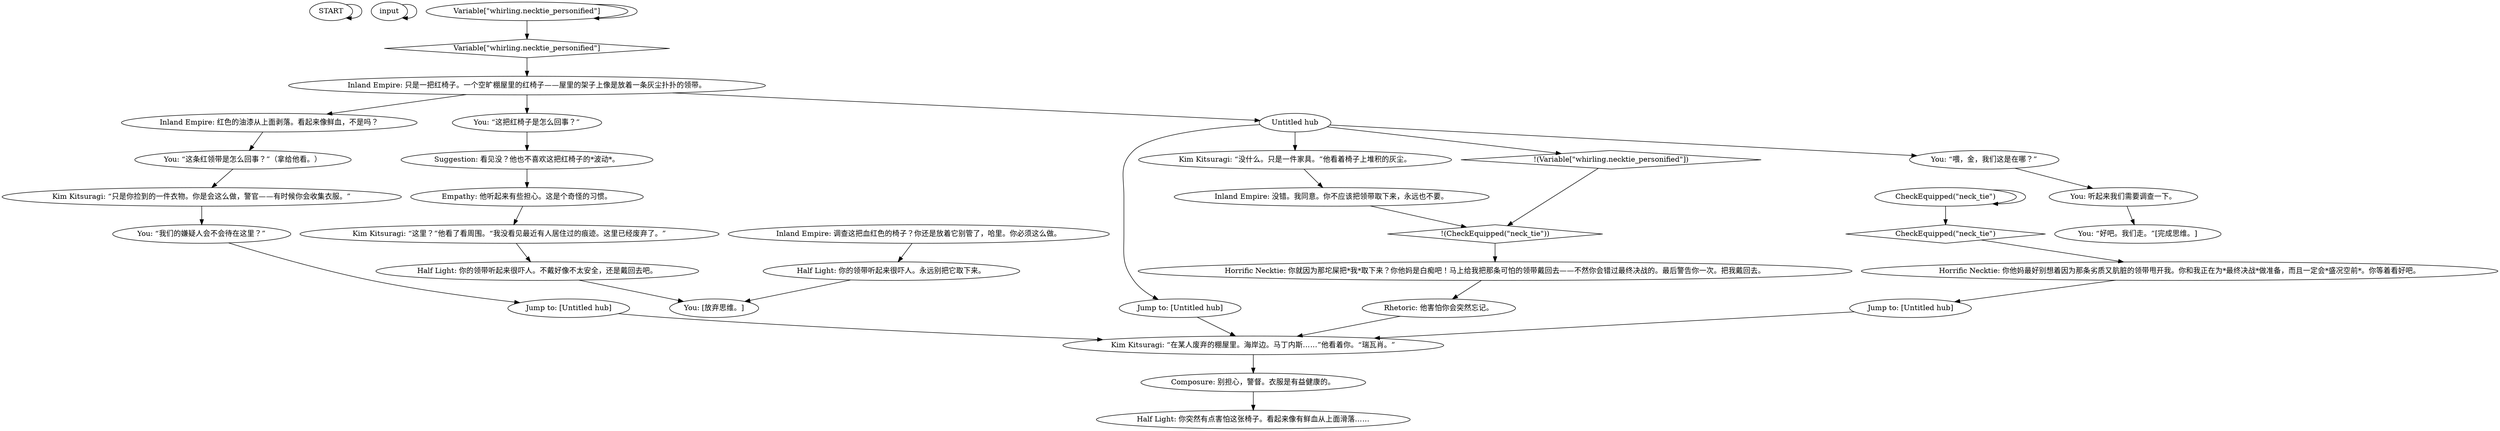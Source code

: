 # COAST ORB / redchairconvo
# The Red Chair Dialogue with Inland Empire.
# ==================================================
digraph G {
	  0 [label="START"];
	  1 [label="input"];
	  2 [label="Inland Empire: 只是一把红椅子。一个空旷棚屋里的红椅子——屋里的架子上像是放着一条灰尘扑扑的领带。"];
	  3 [label="CheckEquipped(\"neck_tie\")"];
	  4 [label="CheckEquipped(\"neck_tie\")", shape=diamond];
	  5 [label="!(CheckEquipped(\"neck_tie\"))", shape=diamond];
	  6 [label="Jump to: [Untitled hub]"];
	  7 [label="Half Light: 你的领带听起来很吓人。永远别把它取下来。"];
	  8 [label="Half Light: 你突然有点害怕这张椅子。看起来像有鲜血从上面滑落……"];
	  9 [label="Variable[\"whirling.necktie_personified\"]"];
	  10 [label="Variable[\"whirling.necktie_personified\"]", shape=diamond];
	  11 [label="!(Variable[\"whirling.necktie_personified\"])", shape=diamond];
	  12 [label="You: “这把红椅子是怎么回事？”"];
	  13 [label="You: [放弃思维。]"];
	  14 [label="Inland Empire: 没错。我同意。你不应该把领带取下来，永远也不要。"];
	  15 [label="Inland Empire: 红色的油漆从上面剥落。看起来像鲜血，不是吗？"];
	  16 [label="You: 听起来我们需要调查一下。"];
	  17 [label="Kim Kitsuragi: “在某人废弃的棚屋里。海岸边。马丁内斯……”他看着你。“瑞瓦肖。”"];
	  18 [label="Untitled hub"];
	  19 [label="You: “喂，金，我们这是在哪？”"];
	  20 [label="You: “这条红领带是怎么回事？”（拿给他看。）"];
	  21 [label="Jump to: [Untitled hub]"];
	  22 [label="You: “我们的嫌疑人会不会待在这里？”"];
	  23 [label="Empathy: 他听起来有些担心。这是个奇怪的习惯。"];
	  24 [label="Jump to: [Untitled hub]"];
	  25 [label="Kim Kitsuragi: “这里？”他看了看周围。“我没看见最近有人居住过的痕迹。这里已经废弃了。”"];
	  26 [label="Composure: 别担心，警督。衣服是有益健康的。"];
	  27 [label="Rhetoric: 他害怕你会突然忘记。"];
	  28 [label="Half Light: 你的领带听起来很吓人。不戴好像不太安全，还是戴回去吧。"];
	  29 [label="Suggestion: 看见没？他也不喜欢这把红椅子的*波动*。"];
	  30 [label="Kim Kitsuragi: “没什么。只是一件家具。”他看着椅子上堆积的灰尘。"];
	  31 [label="You: “好吧。我们走。”[完成思维。]"];
	  32 [label="Inland Empire: 调查这把血红色的椅子？你还是放着它别管了，哈里。你必须这么做。"];
	  33 [label="Kim Kitsuragi: “只是你捡到的一件衣物。你是会这么做，警官——有时候你会收集衣服。”"];
	  34 [label="Horrific Necktie: 你他妈最好别想着因为那条劣质又肮脏的领带甩开我。你和我正在为*最终决战*做准备，而且一定会*盛况空前*。你等着看好吧。"];
	  35 [label="Horrific Necktie: 你就因为那坨屎把*我*取下来？你他妈是白痴吧！马上给我把那条可怕的领带戴回去——不然你会错过最终决战的。最后警告你一次。把我戴回去。"];
	  0 -> 0
	  1 -> 1
	  2 -> 18
	  2 -> 12
	  2 -> 15
	  3 -> 3
	  3 -> 4
	  4 -> 34
	  5 -> 35
	  6 -> 17
	  7 -> 13
	  9 -> 9
	  9 -> 10
	  10 -> 2
	  11 -> 5
	  12 -> 29
	  14 -> 5
	  15 -> 20
	  16 -> 31
	  17 -> 26
	  18 -> 19
	  18 -> 11
	  18 -> 21
	  18 -> 30
	  19 -> 16
	  20 -> 33
	  21 -> 17
	  22 -> 24
	  23 -> 25
	  24 -> 17
	  25 -> 28
	  26 -> 8
	  27 -> 17
	  28 -> 13
	  29 -> 23
	  30 -> 14
	  32 -> 7
	  33 -> 22
	  34 -> 6
	  35 -> 27
}


